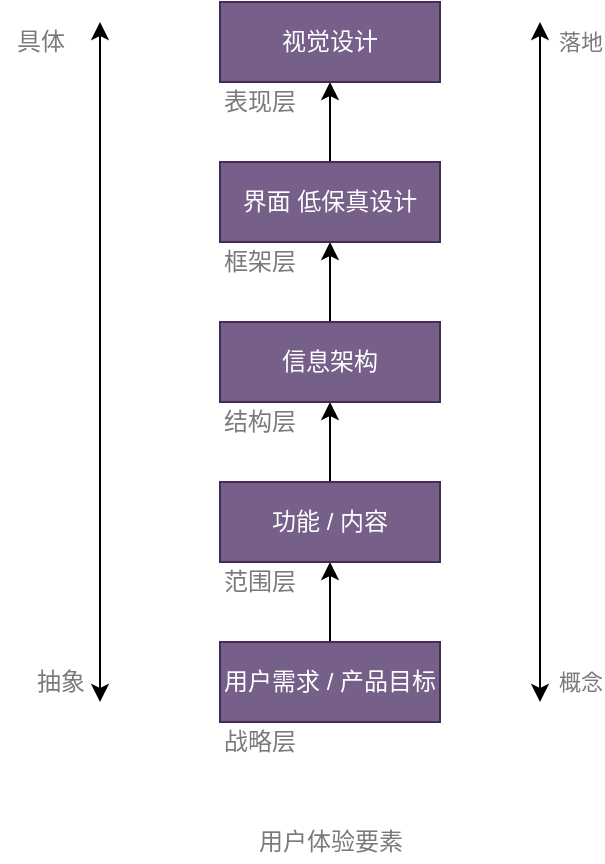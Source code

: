 <mxfile version="14.7.4" type="github">
  <diagram id="Jsc8VstDWzV-H0aTUy-R" name="第 1 页">
    <mxGraphModel dx="3368" dy="2336" grid="1" gridSize="10" guides="1" tooltips="1" connect="1" arrows="1" fold="1" page="1" pageScale="1" pageWidth="827" pageHeight="583" math="0" shadow="0">
      <root>
        <mxCell id="0" />
        <mxCell id="1" parent="0" />
        <mxCell id="zYXziMpYx-iiHaBFZfo8-1" value="视觉设计" style="rounded=0;whiteSpace=wrap;html=1;fillColor=#76608a;strokeColor=#432D57;fontColor=#ffffff;" vertex="1" parent="1">
          <mxGeometry x="320" y="90" width="110" height="40" as="geometry" />
        </mxCell>
        <mxCell id="zYXziMpYx-iiHaBFZfo8-10" style="edgeStyle=orthogonalEdgeStyle;rounded=0;orthogonalLoop=1;jettySize=auto;html=1;exitX=0.5;exitY=0;exitDx=0;exitDy=0;entryX=0.5;entryY=1;entryDx=0;entryDy=0;" edge="1" parent="1" source="zYXziMpYx-iiHaBFZfo8-2" target="zYXziMpYx-iiHaBFZfo8-1">
          <mxGeometry relative="1" as="geometry" />
        </mxCell>
        <mxCell id="zYXziMpYx-iiHaBFZfo8-2" value="界面 低保真设计" style="rounded=0;whiteSpace=wrap;html=1;fillColor=#76608a;strokeColor=#432D57;fontColor=#ffffff;" vertex="1" parent="1">
          <mxGeometry x="320" y="170" width="110" height="40" as="geometry" />
        </mxCell>
        <mxCell id="zYXziMpYx-iiHaBFZfo8-9" style="edgeStyle=orthogonalEdgeStyle;rounded=0;orthogonalLoop=1;jettySize=auto;html=1;exitX=0.5;exitY=0;exitDx=0;exitDy=0;entryX=0.5;entryY=1;entryDx=0;entryDy=0;" edge="1" parent="1" source="zYXziMpYx-iiHaBFZfo8-4" target="zYXziMpYx-iiHaBFZfo8-2">
          <mxGeometry relative="1" as="geometry" />
        </mxCell>
        <mxCell id="zYXziMpYx-iiHaBFZfo8-4" value="信息架构" style="rounded=0;whiteSpace=wrap;html=1;fillColor=#76608a;strokeColor=#432D57;fontColor=#ffffff;" vertex="1" parent="1">
          <mxGeometry x="320" y="250" width="110" height="40" as="geometry" />
        </mxCell>
        <mxCell id="zYXziMpYx-iiHaBFZfo8-8" style="edgeStyle=orthogonalEdgeStyle;rounded=0;orthogonalLoop=1;jettySize=auto;html=1;exitX=0.5;exitY=0;exitDx=0;exitDy=0;" edge="1" parent="1" source="zYXziMpYx-iiHaBFZfo8-6" target="zYXziMpYx-iiHaBFZfo8-4">
          <mxGeometry relative="1" as="geometry" />
        </mxCell>
        <mxCell id="zYXziMpYx-iiHaBFZfo8-6" value="功能 / 内容" style="rounded=0;whiteSpace=wrap;html=1;fillColor=#76608a;strokeColor=#432D57;fontColor=#ffffff;" vertex="1" parent="1">
          <mxGeometry x="320" y="330" width="110" height="40" as="geometry" />
        </mxCell>
        <mxCell id="zYXziMpYx-iiHaBFZfo8-14" style="edgeStyle=orthogonalEdgeStyle;rounded=0;orthogonalLoop=1;jettySize=auto;html=1;exitX=0.5;exitY=0;exitDx=0;exitDy=0;entryX=0.5;entryY=1;entryDx=0;entryDy=0;" edge="1" parent="1" source="zYXziMpYx-iiHaBFZfo8-11" target="zYXziMpYx-iiHaBFZfo8-6">
          <mxGeometry relative="1" as="geometry" />
        </mxCell>
        <mxCell id="zYXziMpYx-iiHaBFZfo8-11" value="用户需求 / 产品目标" style="rounded=0;whiteSpace=wrap;html=1;fillColor=#76608a;strokeColor=#432D57;fontColor=#ffffff;" vertex="1" parent="1">
          <mxGeometry x="320" y="410" width="110" height="40" as="geometry" />
        </mxCell>
        <mxCell id="zYXziMpYx-iiHaBFZfo8-15" value="" style="endArrow=classic;html=1;startArrow=classic;startFill=1;" edge="1" parent="1">
          <mxGeometry width="50" height="50" relative="1" as="geometry">
            <mxPoint x="260" y="440" as="sourcePoint" />
            <mxPoint x="260" y="100" as="targetPoint" />
          </mxGeometry>
        </mxCell>
        <mxCell id="zYXziMpYx-iiHaBFZfo8-17" value="战略层" style="text;html=1;align=left;verticalAlign=middle;resizable=0;points=[];autosize=1;strokeColor=none;fontColor=#7A7A7A;" vertex="1" parent="1">
          <mxGeometry x="320" y="450" width="50" height="20" as="geometry" />
        </mxCell>
        <mxCell id="zYXziMpYx-iiHaBFZfo8-19" value="范围层" style="text;html=1;align=left;verticalAlign=middle;resizable=0;points=[];autosize=1;strokeColor=none;fontColor=#7A7A7A;" vertex="1" parent="1">
          <mxGeometry x="320" y="370" width="50" height="20" as="geometry" />
        </mxCell>
        <mxCell id="zYXziMpYx-iiHaBFZfo8-21" value="结构层" style="text;html=1;align=left;verticalAlign=middle;resizable=0;points=[];autosize=1;strokeColor=none;fontColor=#7A7A7A;" vertex="1" parent="1">
          <mxGeometry x="320" y="290" width="50" height="20" as="geometry" />
        </mxCell>
        <mxCell id="zYXziMpYx-iiHaBFZfo8-23" value="框架层" style="text;html=1;align=left;verticalAlign=middle;resizable=0;points=[];autosize=1;strokeColor=none;fontColor=#7A7A7A;" vertex="1" parent="1">
          <mxGeometry x="320" y="210" width="50" height="20" as="geometry" />
        </mxCell>
        <mxCell id="zYXziMpYx-iiHaBFZfo8-25" value="表现层" style="text;html=1;align=left;verticalAlign=middle;resizable=0;points=[];autosize=1;strokeColor=none;fontColor=#7A7A7A;" vertex="1" parent="1">
          <mxGeometry x="320" y="130" width="50" height="20" as="geometry" />
        </mxCell>
        <mxCell id="zYXziMpYx-iiHaBFZfo8-27" value="用户体验要素" style="text;html=1;align=center;verticalAlign=middle;resizable=0;points=[];autosize=1;strokeColor=none;fontColor=#7A7A7A;" vertex="1" parent="1">
          <mxGeometry x="330" y="500" width="90" height="20" as="geometry" />
        </mxCell>
        <mxCell id="zYXziMpYx-iiHaBFZfo8-28" value="具体" style="text;html=1;align=center;verticalAlign=middle;resizable=0;points=[];autosize=1;strokeColor=none;fontColor=#7A7A7A;" vertex="1" parent="1">
          <mxGeometry x="210" y="100" width="40" height="20" as="geometry" />
        </mxCell>
        <mxCell id="zYXziMpYx-iiHaBFZfo8-29" value="抽象" style="text;html=1;align=center;verticalAlign=middle;resizable=0;points=[];autosize=1;strokeColor=none;fontColor=#7A7A7A;" vertex="1" parent="1">
          <mxGeometry x="220" y="420" width="40" height="20" as="geometry" />
        </mxCell>
        <mxCell id="zYXziMpYx-iiHaBFZfo8-30" value="" style="endArrow=classic;html=1;startArrow=classic;startFill=1;align=left;" edge="1" parent="1">
          <mxGeometry width="50" height="50" relative="1" as="geometry">
            <mxPoint x="480" y="440" as="sourcePoint" />
            <mxPoint x="480" y="100" as="targetPoint" />
            <Array as="points" />
          </mxGeometry>
        </mxCell>
        <mxCell id="zYXziMpYx-iiHaBFZfo8-34" value="落地" style="edgeLabel;html=1;align=center;verticalAlign=middle;resizable=0;points=[];fontColor=#7A7A7A;" vertex="1" connectable="0" parent="zYXziMpYx-iiHaBFZfo8-30">
          <mxGeometry x="0.933" y="-1" relative="1" as="geometry">
            <mxPoint x="19" y="-2" as="offset" />
          </mxGeometry>
        </mxCell>
        <mxCell id="zYXziMpYx-iiHaBFZfo8-35" value="概念" style="edgeLabel;html=1;align=center;verticalAlign=middle;resizable=0;points=[];fontColor=#7A7A7A;" vertex="1" connectable="0" parent="zYXziMpYx-iiHaBFZfo8-30">
          <mxGeometry x="-0.915" relative="1" as="geometry">
            <mxPoint x="20" y="4" as="offset" />
          </mxGeometry>
        </mxCell>
      </root>
    </mxGraphModel>
  </diagram>
</mxfile>
